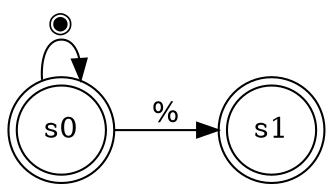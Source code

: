 digraph finite_state_machine {
	rankdir=LR;
	size="18,5"
	node [shape = doublecircle]; s0 s1;
	node [shape = circle];
	s0 -> s1 [ label = "%" ];
	s0 -> s0 [ label = "◉" ];
}
